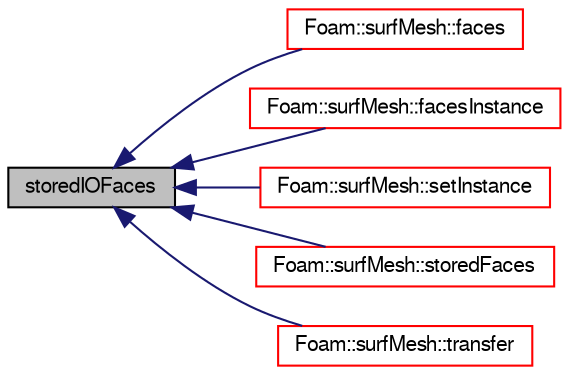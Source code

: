 digraph "storedIOFaces"
{
  bgcolor="transparent";
  edge [fontname="FreeSans",fontsize="10",labelfontname="FreeSans",labelfontsize="10"];
  node [fontname="FreeSans",fontsize="10",shape=record];
  rankdir="LR";
  Node31 [label="storedIOFaces",height=0.2,width=0.4,color="black", fillcolor="grey75", style="filled", fontcolor="black"];
  Node31 -> Node32 [dir="back",color="midnightblue",fontsize="10",style="solid",fontname="FreeSans"];
  Node32 [label="Foam::surfMesh::faces",height=0.2,width=0.4,color="red",URL="$a29702.html#a431c0a24765f0bb6d32f6a03ce0e9b57",tooltip="Return faces. "];
  Node31 -> Node49 [dir="back",color="midnightblue",fontsize="10",style="solid",fontname="FreeSans"];
  Node49 [label="Foam::surfMesh::facesInstance",height=0.2,width=0.4,color="red",URL="$a29702.html#a10996bb0856e3630cd8cfb5a803e00fa",tooltip="Return the current instance directory for faces. "];
  Node31 -> Node51 [dir="back",color="midnightblue",fontsize="10",style="solid",fontname="FreeSans"];
  Node51 [label="Foam::surfMesh::setInstance",height=0.2,width=0.4,color="red",URL="$a29702.html#add9813891a074bebd77384af1717b0bf",tooltip="Set the instance for mesh files. "];
  Node31 -> Node52 [dir="back",color="midnightblue",fontsize="10",style="solid",fontname="FreeSans"];
  Node52 [label="Foam::surfMesh::storedFaces",height=0.2,width=0.4,color="red",URL="$a29702.html#ac9f24178e4c011c8d21bbfbf73a8b61b",tooltip="Non-const access to the faces. "];
  Node31 -> Node39 [dir="back",color="midnightblue",fontsize="10",style="solid",fontname="FreeSans"];
  Node39 [label="Foam::surfMesh::transfer",height=0.2,width=0.4,color="red",URL="$a29702.html#a1cf9d5f3c7951e7e25eaa3408383d261",tooltip="Transfer the contents of the argument and annul the argument. "];
}
